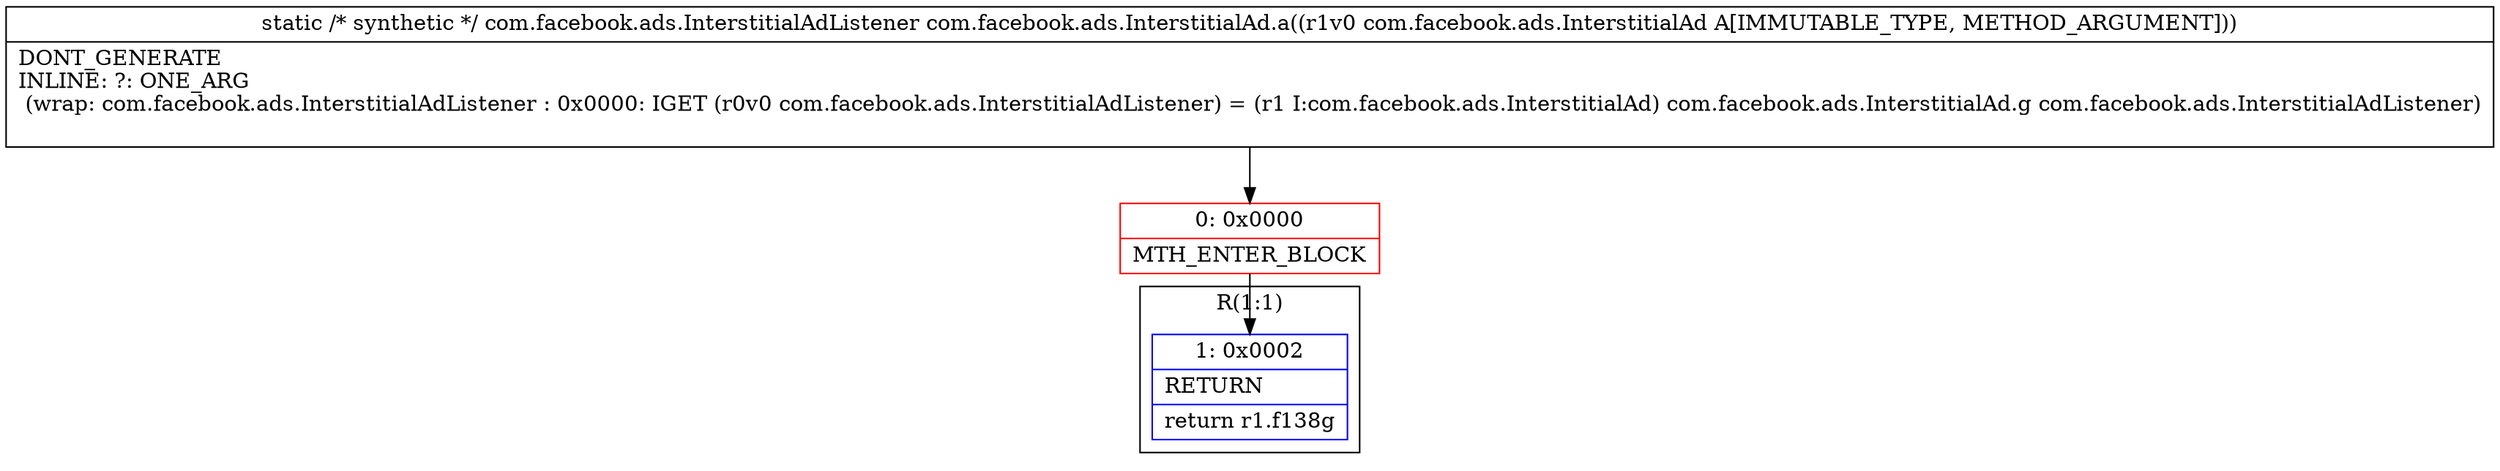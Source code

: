 digraph "CFG forcom.facebook.ads.InterstitialAd.a(Lcom\/facebook\/ads\/InterstitialAd;)Lcom\/facebook\/ads\/InterstitialAdListener;" {
subgraph cluster_Region_1503330892 {
label = "R(1:1)";
node [shape=record,color=blue];
Node_1 [shape=record,label="{1\:\ 0x0002|RETURN\l|return r1.f138g\l}"];
}
Node_0 [shape=record,color=red,label="{0\:\ 0x0000|MTH_ENTER_BLOCK\l}"];
MethodNode[shape=record,label="{static \/* synthetic *\/ com.facebook.ads.InterstitialAdListener com.facebook.ads.InterstitialAd.a((r1v0 com.facebook.ads.InterstitialAd A[IMMUTABLE_TYPE, METHOD_ARGUMENT]))  | DONT_GENERATE\lINLINE: ?: ONE_ARG  \l  (wrap: com.facebook.ads.InterstitialAdListener : 0x0000: IGET  (r0v0 com.facebook.ads.InterstitialAdListener) = (r1 I:com.facebook.ads.InterstitialAd) com.facebook.ads.InterstitialAd.g com.facebook.ads.InterstitialAdListener)\l\l}"];
MethodNode -> Node_0;
Node_0 -> Node_1;
}

